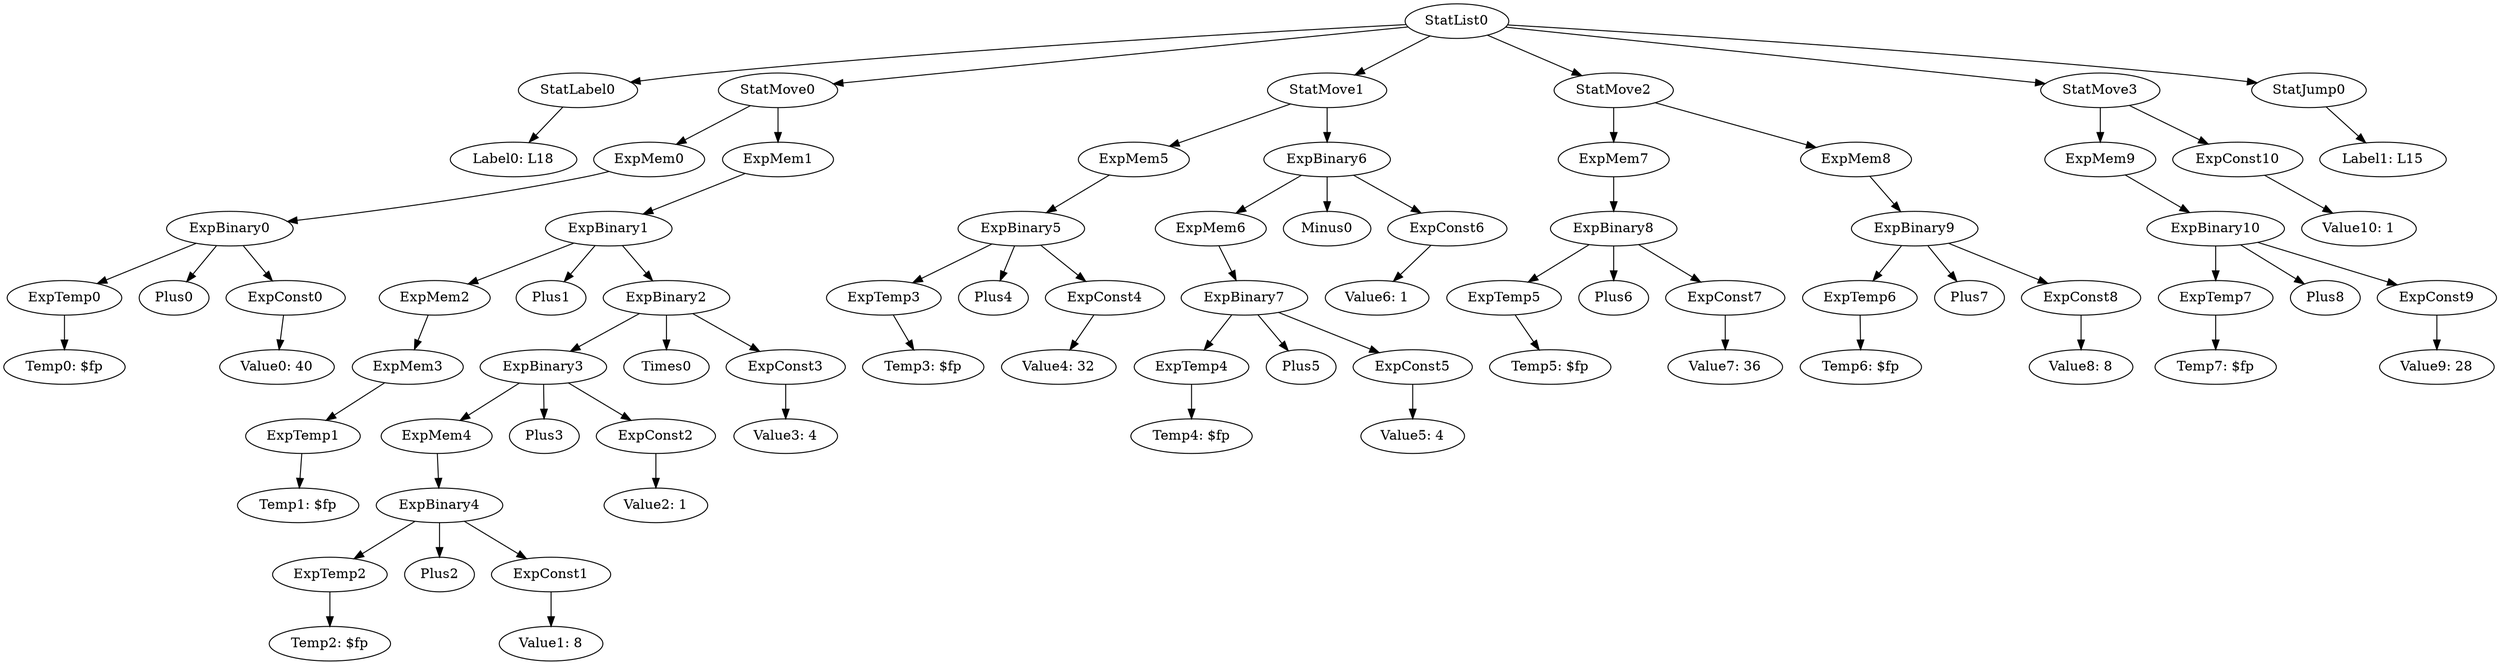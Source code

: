 digraph {
	ordering = out;
	StatJump0 -> "Label1: L15";
	ExpTemp3 -> "Temp3: $fp";
	ExpMem8 -> ExpBinary9;
	ExpConst3 -> "Value3: 4";
	ExpConst7 -> "Value7: 36";
	ExpMem4 -> ExpBinary4;
	ExpBinary0 -> ExpTemp0;
	ExpBinary0 -> Plus0;
	ExpBinary0 -> ExpConst0;
	ExpConst1 -> "Value1: 8";
	ExpTemp2 -> "Temp2: $fp";
	StatMove0 -> ExpMem0;
	StatMove0 -> ExpMem1;
	StatList0 -> StatLabel0;
	StatList0 -> StatMove0;
	StatList0 -> StatMove1;
	StatList0 -> StatMove2;
	StatList0 -> StatMove3;
	StatList0 -> StatJump0;
	ExpBinary10 -> ExpTemp7;
	ExpBinary10 -> Plus8;
	ExpBinary10 -> ExpConst9;
	ExpBinary4 -> ExpTemp2;
	ExpBinary4 -> Plus2;
	ExpBinary4 -> ExpConst1;
	ExpConst0 -> "Value0: 40";
	ExpConst2 -> "Value2: 1";
	ExpBinary3 -> ExpMem4;
	ExpBinary3 -> Plus3;
	ExpBinary3 -> ExpConst2;
	ExpConst5 -> "Value5: 4";
	ExpMem7 -> ExpBinary8;
	ExpMem2 -> ExpMem3;
	ExpTemp1 -> "Temp1: $fp";
	ExpBinary7 -> ExpTemp4;
	ExpBinary7 -> Plus5;
	ExpBinary7 -> ExpConst5;
	ExpTemp5 -> "Temp5: $fp";
	ExpBinary1 -> ExpMem2;
	ExpBinary1 -> Plus1;
	ExpBinary1 -> ExpBinary2;
	ExpMem0 -> ExpBinary0;
	ExpBinary6 -> ExpMem6;
	ExpBinary6 -> Minus0;
	ExpBinary6 -> ExpConst6;
	ExpMem3 -> ExpTemp1;
	ExpBinary2 -> ExpBinary3;
	ExpBinary2 -> Times0;
	ExpBinary2 -> ExpConst3;
	StatLabel0 -> "Label0: L18";
	ExpMem5 -> ExpBinary5;
	StatMove1 -> ExpMem5;
	StatMove1 -> ExpBinary6;
	ExpTemp4 -> "Temp4: $fp";
	ExpTemp0 -> "Temp0: $fp";
	ExpTemp7 -> "Temp7: $fp";
	ExpMem6 -> ExpBinary7;
	ExpMem9 -> ExpBinary10;
	ExpMem1 -> ExpBinary1;
	ExpConst6 -> "Value6: 1";
	ExpBinary8 -> ExpTemp5;
	ExpBinary8 -> Plus6;
	ExpBinary8 -> ExpConst7;
	StatMove3 -> ExpMem9;
	StatMove3 -> ExpConst10;
	StatMove2 -> ExpMem7;
	StatMove2 -> ExpMem8;
	ExpTemp6 -> "Temp6: $fp";
	ExpBinary9 -> ExpTemp6;
	ExpBinary9 -> Plus7;
	ExpBinary9 -> ExpConst8;
	ExpConst4 -> "Value4: 32";
	ExpConst8 -> "Value8: 8";
	ExpBinary5 -> ExpTemp3;
	ExpBinary5 -> Plus4;
	ExpBinary5 -> ExpConst4;
	ExpConst9 -> "Value9: 28";
	ExpConst10 -> "Value10: 1";
}


